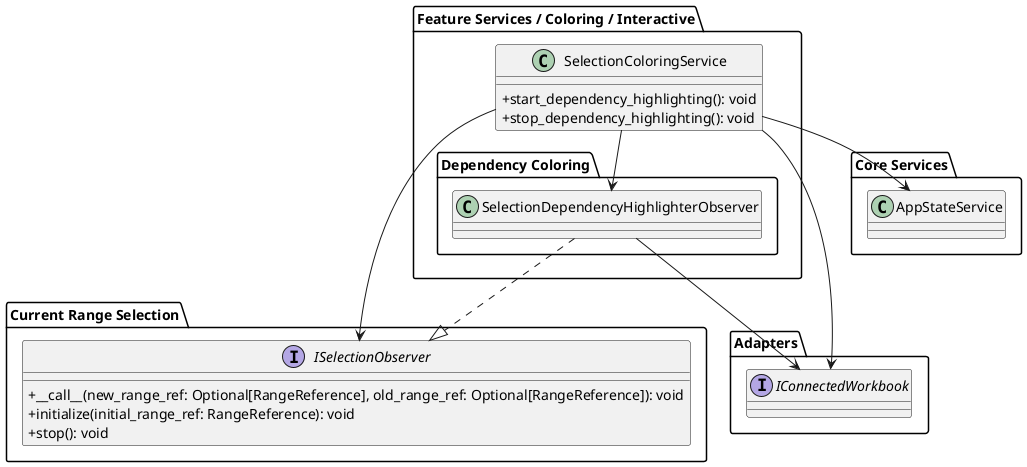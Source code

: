 @startuml
skinparam classAttributeIconSize 0

package "Current Range Selection"{
    interface ISelectionObserver {
        +__call__(new_range_ref: Optional[RangeReference], old_range_ref: Optional[RangeReference]): void
        + initialize(initial_range_ref: RangeReference): void
        + stop(): void
    }
}

' === FEATURE SERVICES PACKAGE ===
package "Feature Services / Coloring / Interactive" {
    class SelectionColoringService {
        + start_dependency_highlighting(): void
        + stop_dependency_highlighting(): void
    }

    package "Dependency Coloring" {
        class SelectionDependencyHighlighterObserver
    }
}

' === ADAPTERS ===
package "Adapters" {
    interface IConnectedWorkbook
}

' === CORE SERVICES ===
package "Core Services" {
    class AppStateService
}

' === DEPENDENCIES ===
SelectionColoringService --> SelectionDependencyHighlighterObserver
SelectionColoringService --> AppStateService
SelectionColoringService --> IConnectedWorkbook
SelectionColoringService --> ISelectionObserver
SelectionDependencyHighlighterObserver --> IConnectedWorkbook
SelectionDependencyHighlighterObserver ..|> ISelectionObserver

@enduml
